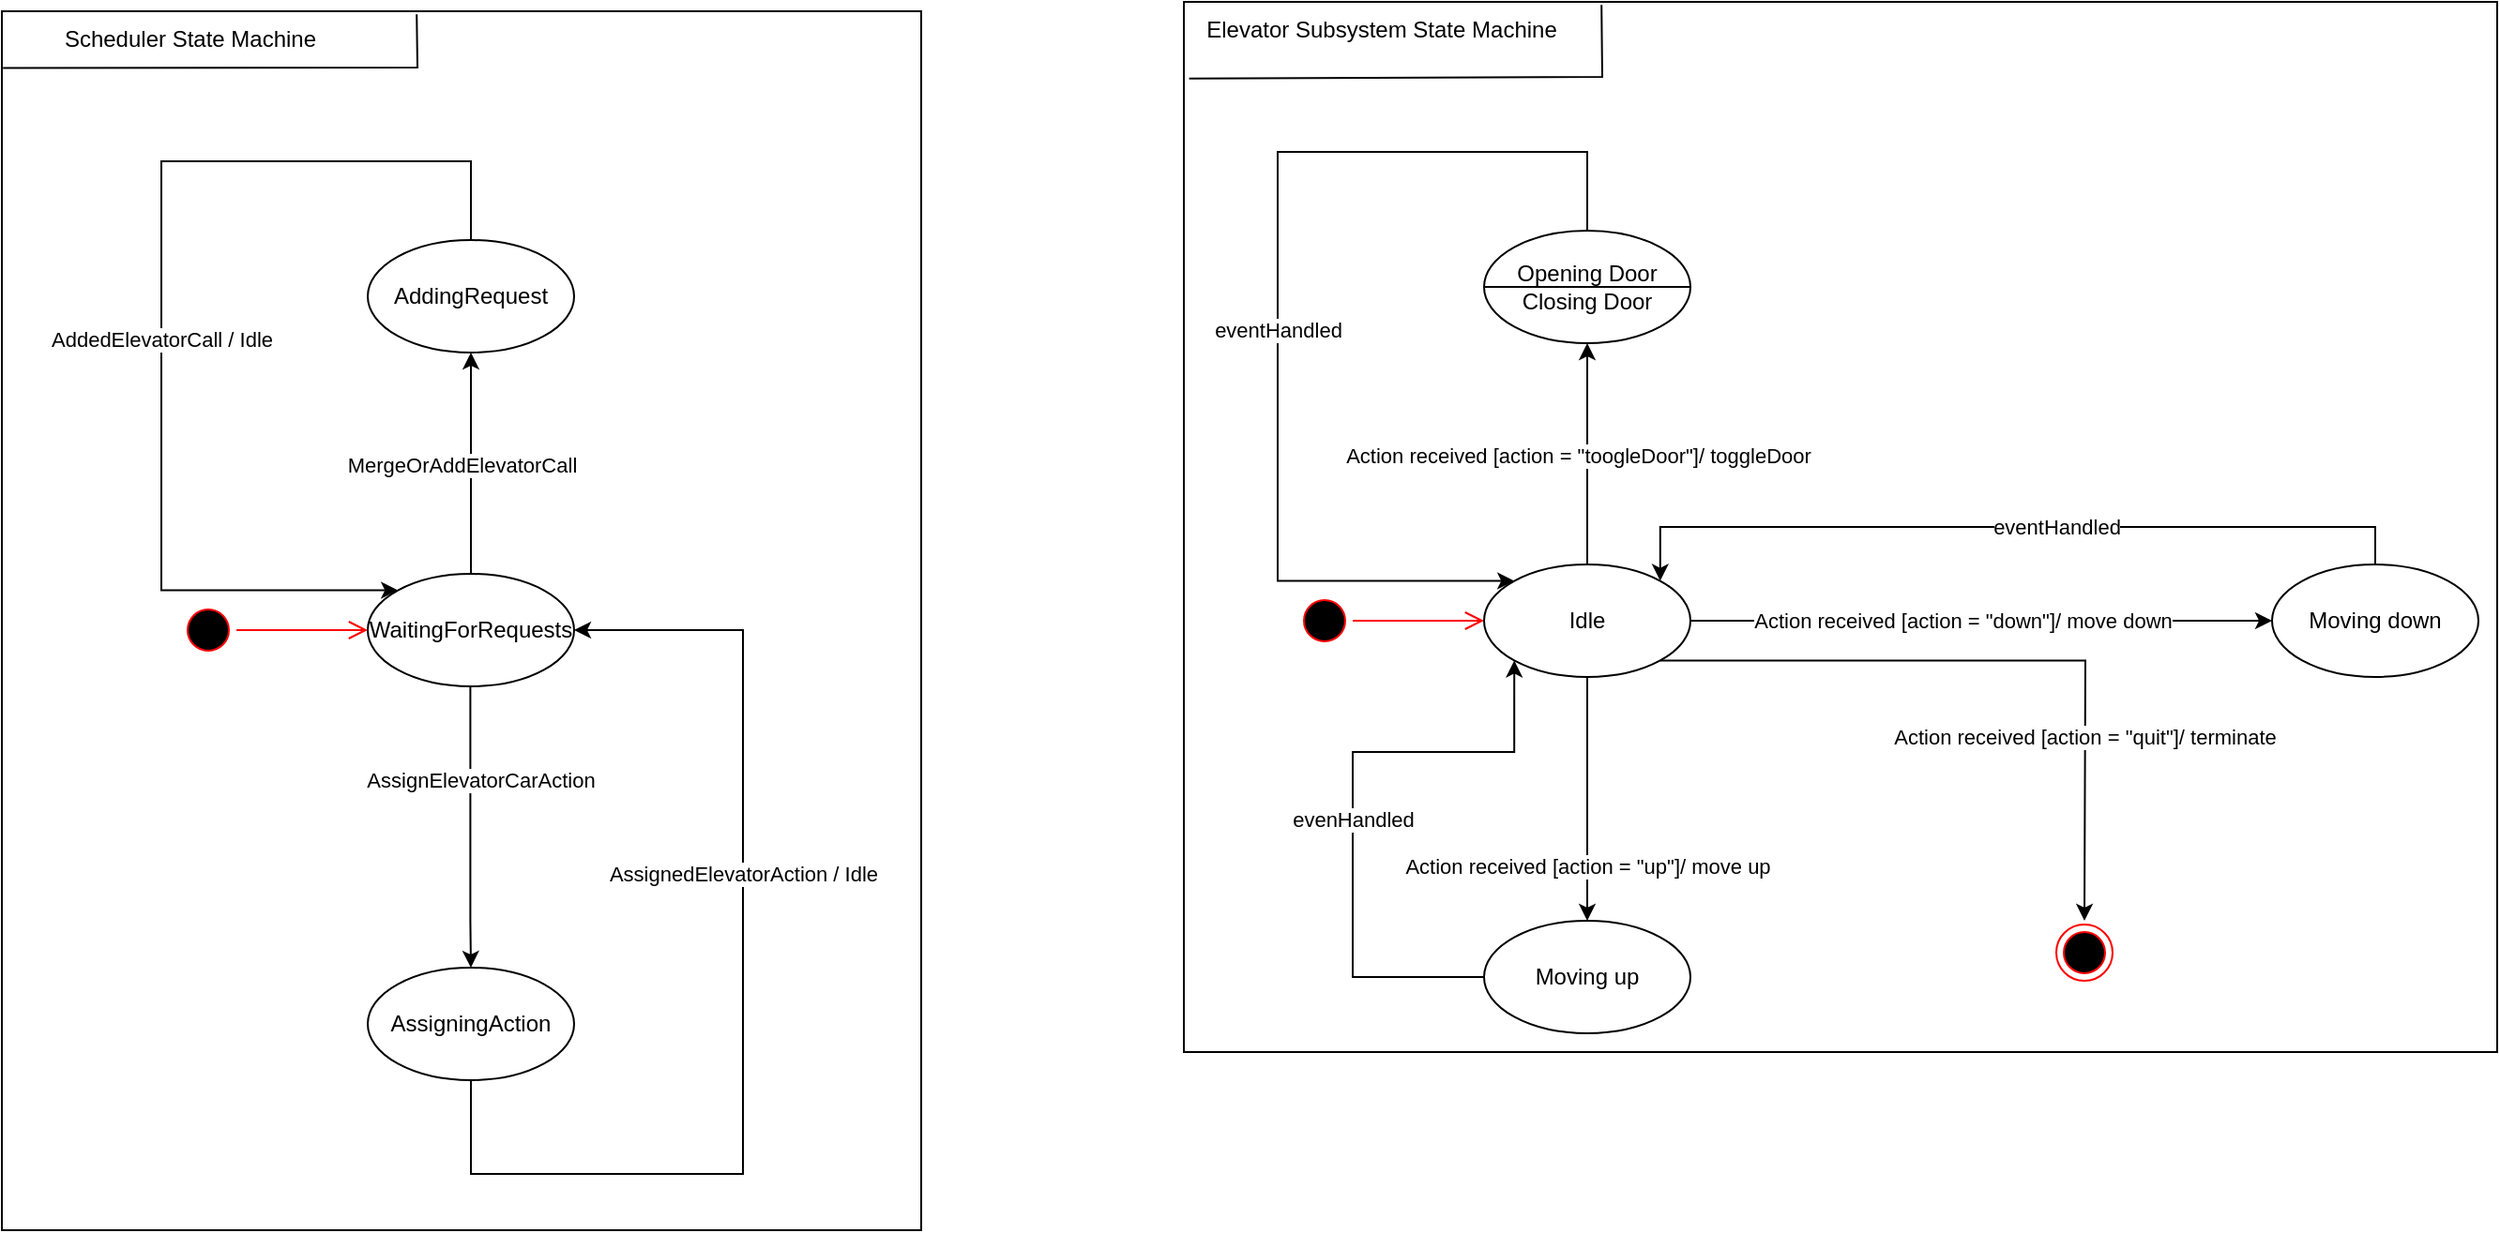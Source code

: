 <mxfile version="22.1.16" type="device">
  <diagram name="Page-1" id="FAwGcwb6PwcKTcxW0u8m">
    <mxGraphModel dx="1725" dy="1286" grid="1" gridSize="10" guides="1" tooltips="1" connect="1" arrows="1" fold="1" page="1" pageScale="1" pageWidth="850" pageHeight="1100" math="0" shadow="0">
      <root>
        <mxCell id="0" />
        <mxCell id="1" parent="0" />
        <mxCell id="SBq4muaXOlgFCFDFc03f-75" value="" style="rounded=0;whiteSpace=wrap;html=1;" parent="1" vertex="1">
          <mxGeometry x="1710" y="220" width="700" height="560" as="geometry" />
        </mxCell>
        <mxCell id="SBq4muaXOlgFCFDFc03f-76" value="" style="ellipse;html=1;shape=startState;fillColor=#000000;strokeColor=#ff0000;" parent="1" vertex="1">
          <mxGeometry x="1770" y="535" width="30" height="30" as="geometry" />
        </mxCell>
        <mxCell id="SBq4muaXOlgFCFDFc03f-77" value="" style="edgeStyle=orthogonalEdgeStyle;html=1;verticalAlign=bottom;endArrow=open;endSize=8;strokeColor=#ff0000;rounded=0;entryX=0;entryY=0.5;entryDx=0;entryDy=0;" parent="1" source="SBq4muaXOlgFCFDFc03f-76" target="SBq4muaXOlgFCFDFc03f-84" edge="1">
          <mxGeometry relative="1" as="geometry">
            <mxPoint x="1825" y="552" as="targetPoint" />
          </mxGeometry>
        </mxCell>
        <mxCell id="SBq4muaXOlgFCFDFc03f-78" value="" style="ellipse;html=1;shape=endState;fillColor=#000000;strokeColor=#ff0000;" parent="1" vertex="1">
          <mxGeometry x="2175" y="712" width="30" height="30" as="geometry" />
        </mxCell>
        <mxCell id="SBq4muaXOlgFCFDFc03f-79" style="edgeStyle=orthogonalEdgeStyle;rounded=0;orthogonalLoop=1;jettySize=auto;html=1;" parent="1" source="SBq4muaXOlgFCFDFc03f-84" edge="1">
          <mxGeometry relative="1" as="geometry">
            <mxPoint x="1925" y="710" as="targetPoint" />
          </mxGeometry>
        </mxCell>
        <mxCell id="SBq4muaXOlgFCFDFc03f-80" value="Action received [action = &quot;up&quot;]/ move up" style="edgeLabel;html=1;align=center;verticalAlign=middle;resizable=0;points=[];" parent="SBq4muaXOlgFCFDFc03f-79" vertex="1" connectable="0">
          <mxGeometry x="0.008" y="1" relative="1" as="geometry">
            <mxPoint x="-2" y="35" as="offset" />
          </mxGeometry>
        </mxCell>
        <mxCell id="SBq4muaXOlgFCFDFc03f-81" style="edgeStyle=orthogonalEdgeStyle;rounded=0;orthogonalLoop=1;jettySize=auto;html=1;entryX=0.5;entryY=1;entryDx=0;entryDy=0;" parent="1" source="SBq4muaXOlgFCFDFc03f-84" target="SBq4muaXOlgFCFDFc03f-92" edge="1">
          <mxGeometry relative="1" as="geometry">
            <mxPoint x="1925" y="350" as="targetPoint" />
          </mxGeometry>
        </mxCell>
        <mxCell id="SBq4muaXOlgFCFDFc03f-82" style="edgeStyle=orthogonalEdgeStyle;rounded=0;orthogonalLoop=1;jettySize=auto;html=1;exitX=1;exitY=1;exitDx=0;exitDy=0;" parent="1" source="SBq4muaXOlgFCFDFc03f-84" edge="1">
          <mxGeometry relative="1" as="geometry">
            <mxPoint x="2190" y="710" as="targetPoint" />
          </mxGeometry>
        </mxCell>
        <mxCell id="SBq4muaXOlgFCFDFc03f-83" style="edgeStyle=orthogonalEdgeStyle;rounded=0;orthogonalLoop=1;jettySize=auto;html=1;exitX=0.5;exitY=0;exitDx=0;exitDy=0;entryX=0;entryY=0;entryDx=0;entryDy=0;" parent="1" source="SBq4muaXOlgFCFDFc03f-92" target="SBq4muaXOlgFCFDFc03f-84" edge="1">
          <mxGeometry relative="1" as="geometry">
            <mxPoint x="1799.97" y="348" as="sourcePoint" />
            <mxPoint x="1799.97" y="348" as="targetPoint" />
            <Array as="points">
              <mxPoint x="1925" y="300" />
              <mxPoint x="1760" y="300" />
              <mxPoint x="1760" y="529" />
            </Array>
          </mxGeometry>
        </mxCell>
        <mxCell id="SBq4muaXOlgFCFDFc03f-84" value="Idle" style="ellipse;whiteSpace=wrap;html=1;" parent="1" vertex="1">
          <mxGeometry x="1870" y="520" width="110" height="60" as="geometry" />
        </mxCell>
        <mxCell id="SBq4muaXOlgFCFDFc03f-85" style="edgeStyle=orthogonalEdgeStyle;rounded=0;orthogonalLoop=1;jettySize=auto;html=1;entryX=0;entryY=1;entryDx=0;entryDy=0;" parent="1" source="SBq4muaXOlgFCFDFc03f-87" target="SBq4muaXOlgFCFDFc03f-84" edge="1">
          <mxGeometry relative="1" as="geometry">
            <Array as="points">
              <mxPoint x="1800" y="740" />
              <mxPoint x="1800" y="620" />
              <mxPoint x="1886" y="620" />
            </Array>
          </mxGeometry>
        </mxCell>
        <mxCell id="SBq4muaXOlgFCFDFc03f-86" value="evenHandled" style="edgeLabel;html=1;align=center;verticalAlign=middle;resizable=0;points=[];" parent="SBq4muaXOlgFCFDFc03f-85" vertex="1" connectable="0">
          <mxGeometry x="-0.029" y="-1" relative="1" as="geometry">
            <mxPoint x="-1" y="3" as="offset" />
          </mxGeometry>
        </mxCell>
        <mxCell id="SBq4muaXOlgFCFDFc03f-87" value="Moving up" style="ellipse;whiteSpace=wrap;html=1;" parent="1" vertex="1">
          <mxGeometry x="1870" y="710" width="110" height="60" as="geometry" />
        </mxCell>
        <mxCell id="SBq4muaXOlgFCFDFc03f-88" style="edgeStyle=orthogonalEdgeStyle;rounded=0;orthogonalLoop=1;jettySize=auto;html=1;exitX=1;exitY=0.5;exitDx=0;exitDy=0;" parent="1" source="SBq4muaXOlgFCFDFc03f-84" edge="1">
          <mxGeometry relative="1" as="geometry">
            <mxPoint x="2290" y="550" as="targetPoint" />
            <mxPoint x="1935" y="590" as="sourcePoint" />
          </mxGeometry>
        </mxCell>
        <mxCell id="SBq4muaXOlgFCFDFc03f-89" value="Action received [action = &quot;down&quot;]/ move down" style="edgeLabel;html=1;align=center;verticalAlign=middle;resizable=0;points=[];" parent="SBq4muaXOlgFCFDFc03f-88" vertex="1" connectable="0">
          <mxGeometry x="0.008" y="1" relative="1" as="geometry">
            <mxPoint x="-11" as="offset" />
          </mxGeometry>
        </mxCell>
        <mxCell id="SBq4muaXOlgFCFDFc03f-90" style="edgeStyle=orthogonalEdgeStyle;rounded=0;orthogonalLoop=1;jettySize=auto;html=1;entryX=1;entryY=0;entryDx=0;entryDy=0;" parent="1" source="SBq4muaXOlgFCFDFc03f-91" target="SBq4muaXOlgFCFDFc03f-84" edge="1">
          <mxGeometry relative="1" as="geometry">
            <Array as="points">
              <mxPoint x="2345" y="500" />
              <mxPoint x="1964" y="500" />
            </Array>
          </mxGeometry>
        </mxCell>
        <mxCell id="SBq4muaXOlgFCFDFc03f-91" value="Moving down" style="ellipse;whiteSpace=wrap;html=1;" parent="1" vertex="1">
          <mxGeometry x="2290" y="520" width="110" height="60" as="geometry" />
        </mxCell>
        <mxCell id="SBq4muaXOlgFCFDFc03f-92" value="Opening Door&lt;br&gt;Closing Door" style="ellipse;whiteSpace=wrap;html=1;" parent="1" vertex="1">
          <mxGeometry x="1870" y="342" width="110" height="60" as="geometry" />
        </mxCell>
        <mxCell id="SBq4muaXOlgFCFDFc03f-93" value="Action received [action = &quot;toogleDoor&quot;]/ toggleDoor" style="edgeLabel;html=1;align=center;verticalAlign=middle;resizable=0;points=[];" parent="1" vertex="1" connectable="0">
          <mxGeometry x="1919.996" y="461.998" as="geometry" />
        </mxCell>
        <mxCell id="SBq4muaXOlgFCFDFc03f-94" value="" style="endArrow=none;html=1;rounded=0;entryX=1;entryY=0.5;entryDx=0;entryDy=0;exitX=0;exitY=0.5;exitDx=0;exitDy=0;" parent="1" source="SBq4muaXOlgFCFDFc03f-92" target="SBq4muaXOlgFCFDFc03f-92" edge="1">
          <mxGeometry width="50" height="50" relative="1" as="geometry">
            <mxPoint x="1950" y="442" as="sourcePoint" />
            <mxPoint x="2000" y="392" as="targetPoint" />
          </mxGeometry>
        </mxCell>
        <mxCell id="SBq4muaXOlgFCFDFc03f-95" value="Action received [action = &quot;quit&quot;]/ terminate" style="edgeLabel;html=1;align=center;verticalAlign=middle;resizable=0;points=[];" parent="1" vertex="1" connectable="0">
          <mxGeometry x="2190.003" y="611.996" as="geometry" />
        </mxCell>
        <mxCell id="SBq4muaXOlgFCFDFc03f-96" value="eventHandled" style="edgeLabel;html=1;align=center;verticalAlign=middle;resizable=0;points=[];" parent="1" vertex="1" connectable="0">
          <mxGeometry x="2175" y="500.003" as="geometry" />
        </mxCell>
        <mxCell id="SBq4muaXOlgFCFDFc03f-97" value="eventHandled" style="edgeLabel;html=1;align=center;verticalAlign=middle;resizable=0;points=[];" parent="1" vertex="1" connectable="0">
          <mxGeometry x="1760" y="395.003" as="geometry" />
        </mxCell>
        <mxCell id="SBq4muaXOlgFCFDFc03f-98" value="Elevator Subsystem State Machine" style="text;html=1;align=center;verticalAlign=middle;resizable=0;points=[];autosize=1;strokeColor=none;fillColor=none;" parent="1" vertex="1">
          <mxGeometry x="1710" y="220" width="210" height="30" as="geometry" />
        </mxCell>
        <mxCell id="SBq4muaXOlgFCFDFc03f-99" value="" style="endArrow=none;html=1;rounded=0;entryX=0.318;entryY=0.003;entryDx=0;entryDy=0;entryPerimeter=0;exitX=0.004;exitY=0.073;exitDx=0;exitDy=0;exitPerimeter=0;" parent="1" source="SBq4muaXOlgFCFDFc03f-75" target="SBq4muaXOlgFCFDFc03f-75" edge="1">
          <mxGeometry width="50" height="50" relative="1" as="geometry">
            <mxPoint x="2070" y="400" as="sourcePoint" />
            <mxPoint x="2120" y="350" as="targetPoint" />
            <Array as="points">
              <mxPoint x="1933" y="260" />
            </Array>
          </mxGeometry>
        </mxCell>
        <mxCell id="SBq4muaXOlgFCFDFc03f-132" value="" style="rounded=0;whiteSpace=wrap;html=1;" parent="1" vertex="1">
          <mxGeometry x="1080" y="225" width="490" height="650" as="geometry" />
        </mxCell>
        <mxCell id="SBq4muaXOlgFCFDFc03f-133" value="" style="ellipse;html=1;shape=startState;fillColor=#000000;strokeColor=#ff0000;" parent="1" vertex="1">
          <mxGeometry x="1175" y="540" width="30" height="30" as="geometry" />
        </mxCell>
        <mxCell id="SBq4muaXOlgFCFDFc03f-134" value="" style="edgeStyle=orthogonalEdgeStyle;html=1;verticalAlign=bottom;endArrow=open;endSize=8;strokeColor=#ff0000;rounded=0;entryX=0;entryY=0.5;entryDx=0;entryDy=0;" parent="1" source="SBq4muaXOlgFCFDFc03f-133" target="SBq4muaXOlgFCFDFc03f-138" edge="1">
          <mxGeometry relative="1" as="geometry">
            <mxPoint x="1230" y="557" as="targetPoint" />
          </mxGeometry>
        </mxCell>
        <mxCell id="SBq4muaXOlgFCFDFc03f-135" style="edgeStyle=orthogonalEdgeStyle;rounded=0;orthogonalLoop=1;jettySize=auto;html=1;entryX=0.5;entryY=1;entryDx=0;entryDy=0;" parent="1" source="SBq4muaXOlgFCFDFc03f-138" target="SBq4muaXOlgFCFDFc03f-139" edge="1">
          <mxGeometry relative="1" as="geometry">
            <mxPoint x="1330" y="355" as="targetPoint" />
          </mxGeometry>
        </mxCell>
        <mxCell id="SBq4muaXOlgFCFDFc03f-136" style="edgeStyle=orthogonalEdgeStyle;rounded=0;orthogonalLoop=1;jettySize=auto;html=1;exitX=0.5;exitY=0;exitDx=0;exitDy=0;entryX=0;entryY=0;entryDx=0;entryDy=0;" parent="1" source="SBq4muaXOlgFCFDFc03f-139" target="SBq4muaXOlgFCFDFc03f-138" edge="1">
          <mxGeometry relative="1" as="geometry">
            <mxPoint x="1204.97" y="353" as="sourcePoint" />
            <mxPoint x="1204.97" y="353" as="targetPoint" />
            <Array as="points">
              <mxPoint x="1330" y="305" />
              <mxPoint x="1165" y="305" />
              <mxPoint x="1165" y="534" />
            </Array>
          </mxGeometry>
        </mxCell>
        <mxCell id="SBq4muaXOlgFCFDFc03f-137" style="edgeStyle=orthogonalEdgeStyle;rounded=0;orthogonalLoop=1;jettySize=auto;html=1;entryX=0.5;entryY=0;entryDx=0;entryDy=0;" parent="1" target="SBq4muaXOlgFCFDFc03f-144" edge="1">
          <mxGeometry relative="1" as="geometry">
            <mxPoint x="1329.7" y="570" as="sourcePoint" />
            <mxPoint x="1329.7" y="730" as="targetPoint" />
            <Array as="points">
              <mxPoint x="1330" y="710" />
              <mxPoint x="1330" y="710" />
            </Array>
          </mxGeometry>
        </mxCell>
        <mxCell id="SBq4muaXOlgFCFDFc03f-138" value="WaitingForRequests" style="ellipse;whiteSpace=wrap;html=1;" parent="1" vertex="1">
          <mxGeometry x="1275" y="525" width="110" height="60" as="geometry" />
        </mxCell>
        <mxCell id="SBq4muaXOlgFCFDFc03f-139" value="AddingRequest" style="ellipse;whiteSpace=wrap;html=1;" parent="1" vertex="1">
          <mxGeometry x="1275" y="347" width="110" height="60" as="geometry" />
        </mxCell>
        <mxCell id="SBq4muaXOlgFCFDFc03f-140" value="MergeOrAddElevatorCall" style="edgeLabel;html=1;align=center;verticalAlign=middle;resizable=0;points=[];" parent="1" vertex="1" connectable="0">
          <mxGeometry x="1324.996" y="466.998" as="geometry" />
        </mxCell>
        <mxCell id="SBq4muaXOlgFCFDFc03f-141" value="AddedElevatorCall / Idle" style="edgeLabel;html=1;align=center;verticalAlign=middle;resizable=0;points=[];" parent="1" vertex="1" connectable="0">
          <mxGeometry x="1165" y="400.003" as="geometry" />
        </mxCell>
        <mxCell id="SBq4muaXOlgFCFDFc03f-142" value="Scheduler State Machine" style="text;html=1;align=center;verticalAlign=middle;resizable=0;points=[];autosize=1;strokeColor=none;fillColor=none;" parent="1" vertex="1">
          <mxGeometry x="1100" y="225" width="160" height="30" as="geometry" />
        </mxCell>
        <mxCell id="SBq4muaXOlgFCFDFc03f-143" value="" style="endArrow=none;html=1;rounded=0;entryX=0.318;entryY=0.003;entryDx=0;entryDy=0;entryPerimeter=0;exitX=0.003;exitY=0.054;exitDx=0;exitDy=0;exitPerimeter=0;" parent="1" edge="1">
          <mxGeometry width="50" height="50" relative="1" as="geometry">
            <mxPoint x="1080.6" y="255.24" as="sourcePoint" />
            <mxPoint x="1301.1" y="226.68" as="targetPoint" />
            <Array as="points">
              <mxPoint x="1301.5" y="255" />
            </Array>
          </mxGeometry>
        </mxCell>
        <mxCell id="SBq4muaXOlgFCFDFc03f-144" value="AssigningAction" style="ellipse;whiteSpace=wrap;html=1;" parent="1" vertex="1">
          <mxGeometry x="1275" y="735" width="110" height="60" as="geometry" />
        </mxCell>
        <mxCell id="SBq4muaXOlgFCFDFc03f-145" value="AssignElevatorCarAction" style="edgeLabel;html=1;align=center;verticalAlign=middle;resizable=0;points=[];" parent="1" vertex="1" connectable="0">
          <mxGeometry x="1334.996" y="634.998" as="geometry" />
        </mxCell>
        <mxCell id="SBq4muaXOlgFCFDFc03f-146" style="edgeStyle=orthogonalEdgeStyle;rounded=0;orthogonalLoop=1;jettySize=auto;html=1;entryX=1;entryY=0.5;entryDx=0;entryDy=0;exitX=0.5;exitY=1;exitDx=0;exitDy=0;" parent="1" source="SBq4muaXOlgFCFDFc03f-144" target="SBq4muaXOlgFCFDFc03f-138" edge="1">
          <mxGeometry relative="1" as="geometry">
            <mxPoint x="1395" y="845" as="sourcePoint" />
            <mxPoint x="1221" y="813.96" as="targetPoint" />
            <Array as="points">
              <mxPoint x="1330" y="845" />
              <mxPoint x="1475" y="845" />
              <mxPoint x="1475" y="555" />
            </Array>
          </mxGeometry>
        </mxCell>
        <mxCell id="SBq4muaXOlgFCFDFc03f-147" value="AssignedElevatorAction / Idle" style="edgeLabel;html=1;align=center;verticalAlign=middle;resizable=0;points=[];" parent="1" vertex="1" connectable="0">
          <mxGeometry x="1475" y="685.003" as="geometry" />
        </mxCell>
      </root>
    </mxGraphModel>
  </diagram>
</mxfile>
